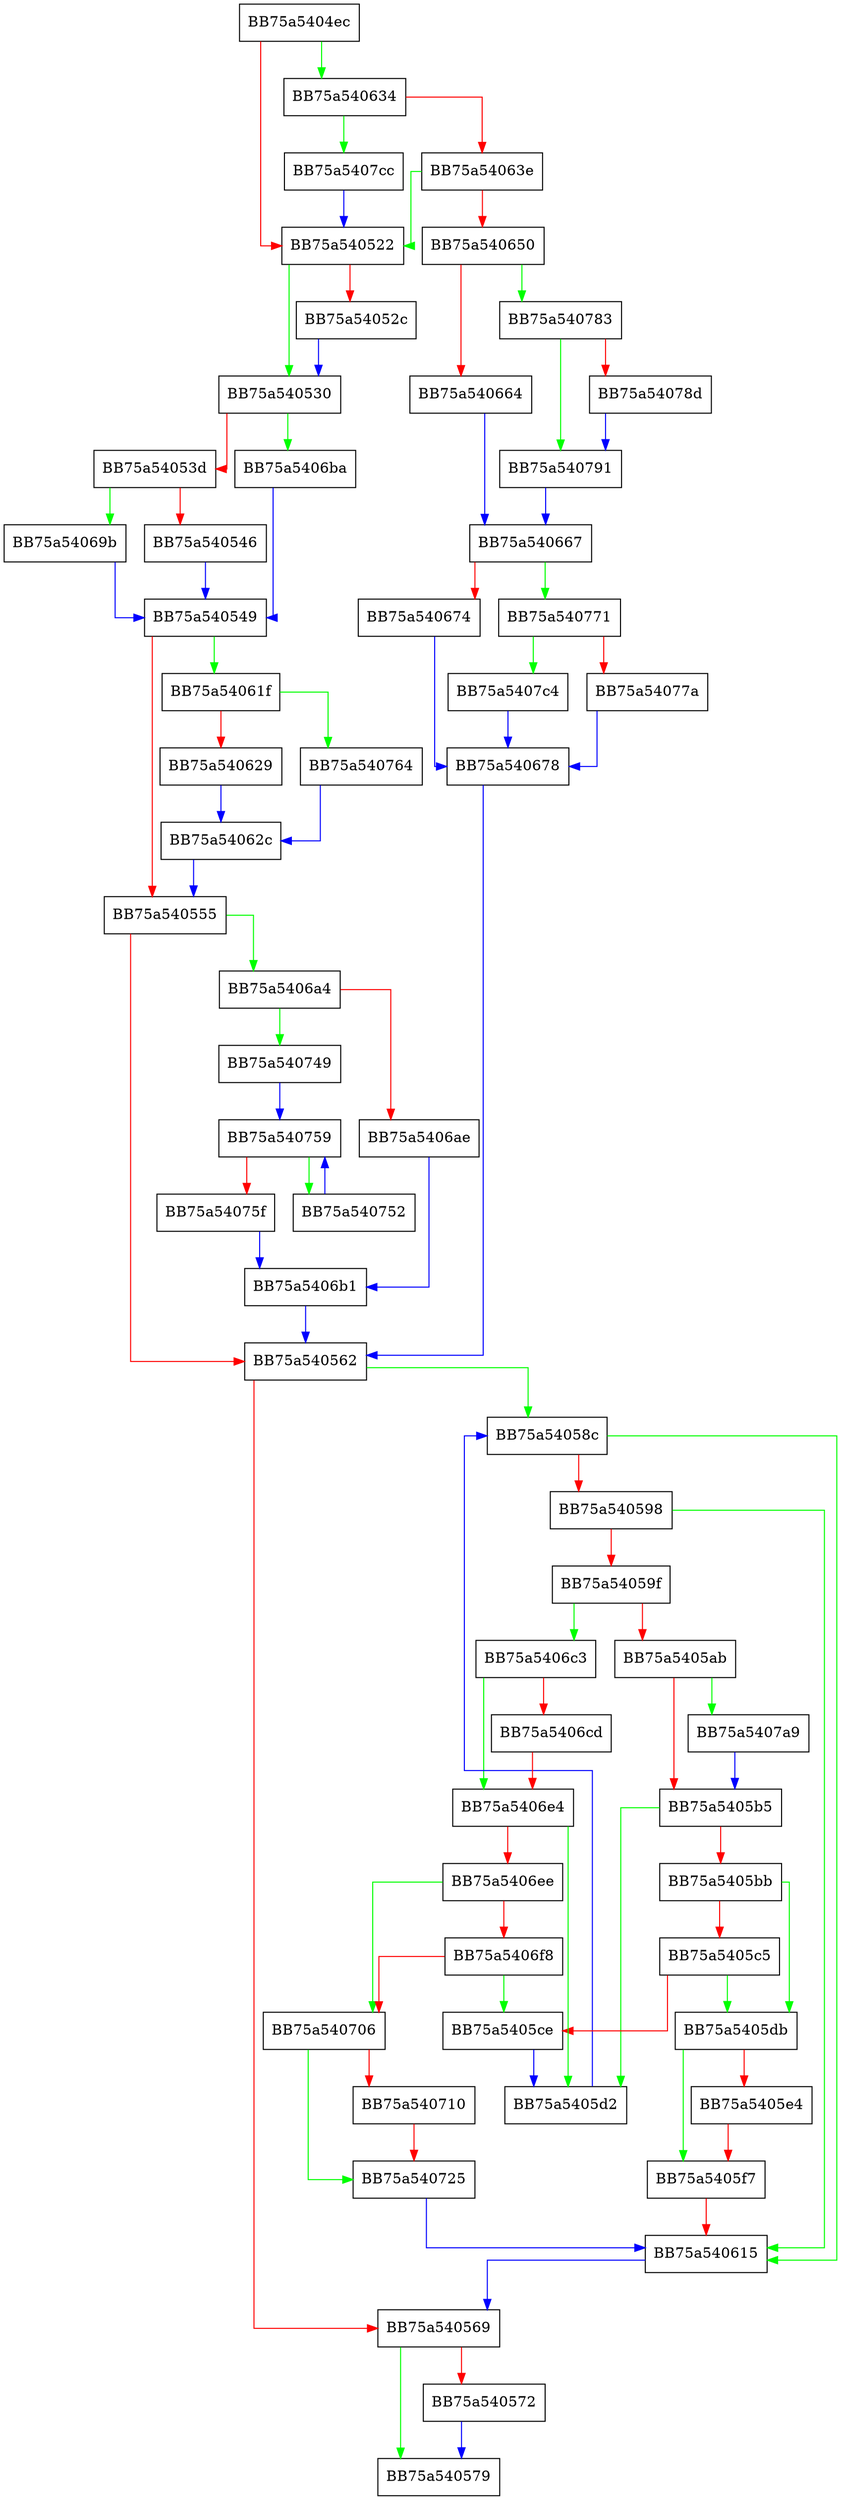 digraph _Extract {
  node [shape="box"];
  graph [splines=ortho];
  BB75a5404ec -> BB75a540634 [color="green"];
  BB75a5404ec -> BB75a540522 [color="red"];
  BB75a540522 -> BB75a540530 [color="green"];
  BB75a540522 -> BB75a54052c [color="red"];
  BB75a54052c -> BB75a540530 [color="blue"];
  BB75a540530 -> BB75a5406ba [color="green"];
  BB75a540530 -> BB75a54053d [color="red"];
  BB75a54053d -> BB75a54069b [color="green"];
  BB75a54053d -> BB75a540546 [color="red"];
  BB75a540546 -> BB75a540549 [color="blue"];
  BB75a540549 -> BB75a54061f [color="green"];
  BB75a540549 -> BB75a540555 [color="red"];
  BB75a540555 -> BB75a5406a4 [color="green"];
  BB75a540555 -> BB75a540562 [color="red"];
  BB75a540562 -> BB75a54058c [color="green"];
  BB75a540562 -> BB75a540569 [color="red"];
  BB75a540569 -> BB75a540579 [color="green"];
  BB75a540569 -> BB75a540572 [color="red"];
  BB75a540572 -> BB75a540579 [color="blue"];
  BB75a54058c -> BB75a540615 [color="green"];
  BB75a54058c -> BB75a540598 [color="red"];
  BB75a540598 -> BB75a540615 [color="green"];
  BB75a540598 -> BB75a54059f [color="red"];
  BB75a54059f -> BB75a5406c3 [color="green"];
  BB75a54059f -> BB75a5405ab [color="red"];
  BB75a5405ab -> BB75a5407a9 [color="green"];
  BB75a5405ab -> BB75a5405b5 [color="red"];
  BB75a5405b5 -> BB75a5405d2 [color="green"];
  BB75a5405b5 -> BB75a5405bb [color="red"];
  BB75a5405bb -> BB75a5405db [color="green"];
  BB75a5405bb -> BB75a5405c5 [color="red"];
  BB75a5405c5 -> BB75a5405db [color="green"];
  BB75a5405c5 -> BB75a5405ce [color="red"];
  BB75a5405ce -> BB75a5405d2 [color="blue"];
  BB75a5405d2 -> BB75a54058c [color="blue"];
  BB75a5405db -> BB75a5405f7 [color="green"];
  BB75a5405db -> BB75a5405e4 [color="red"];
  BB75a5405e4 -> BB75a5405f7 [color="red"];
  BB75a5405f7 -> BB75a540615 [color="red"];
  BB75a540615 -> BB75a540569 [color="blue"];
  BB75a54061f -> BB75a540764 [color="green"];
  BB75a54061f -> BB75a540629 [color="red"];
  BB75a540629 -> BB75a54062c [color="blue"];
  BB75a54062c -> BB75a540555 [color="blue"];
  BB75a540634 -> BB75a5407cc [color="green"];
  BB75a540634 -> BB75a54063e [color="red"];
  BB75a54063e -> BB75a540522 [color="green"];
  BB75a54063e -> BB75a540650 [color="red"];
  BB75a540650 -> BB75a540783 [color="green"];
  BB75a540650 -> BB75a540664 [color="red"];
  BB75a540664 -> BB75a540667 [color="blue"];
  BB75a540667 -> BB75a540771 [color="green"];
  BB75a540667 -> BB75a540674 [color="red"];
  BB75a540674 -> BB75a540678 [color="blue"];
  BB75a540678 -> BB75a540562 [color="blue"];
  BB75a54069b -> BB75a540549 [color="blue"];
  BB75a5406a4 -> BB75a540749 [color="green"];
  BB75a5406a4 -> BB75a5406ae [color="red"];
  BB75a5406ae -> BB75a5406b1 [color="blue"];
  BB75a5406b1 -> BB75a540562 [color="blue"];
  BB75a5406ba -> BB75a540549 [color="blue"];
  BB75a5406c3 -> BB75a5406e4 [color="green"];
  BB75a5406c3 -> BB75a5406cd [color="red"];
  BB75a5406cd -> BB75a5406e4 [color="red"];
  BB75a5406e4 -> BB75a5405d2 [color="green"];
  BB75a5406e4 -> BB75a5406ee [color="red"];
  BB75a5406ee -> BB75a540706 [color="green"];
  BB75a5406ee -> BB75a5406f8 [color="red"];
  BB75a5406f8 -> BB75a5405ce [color="green"];
  BB75a5406f8 -> BB75a540706 [color="red"];
  BB75a540706 -> BB75a540725 [color="green"];
  BB75a540706 -> BB75a540710 [color="red"];
  BB75a540710 -> BB75a540725 [color="red"];
  BB75a540725 -> BB75a540615 [color="blue"];
  BB75a540749 -> BB75a540759 [color="blue"];
  BB75a540752 -> BB75a540759 [color="blue"];
  BB75a540759 -> BB75a540752 [color="green"];
  BB75a540759 -> BB75a54075f [color="red"];
  BB75a54075f -> BB75a5406b1 [color="blue"];
  BB75a540764 -> BB75a54062c [color="blue"];
  BB75a540771 -> BB75a5407c4 [color="green"];
  BB75a540771 -> BB75a54077a [color="red"];
  BB75a54077a -> BB75a540678 [color="blue"];
  BB75a540783 -> BB75a540791 [color="green"];
  BB75a540783 -> BB75a54078d [color="red"];
  BB75a54078d -> BB75a540791 [color="blue"];
  BB75a540791 -> BB75a540667 [color="blue"];
  BB75a5407a9 -> BB75a5405b5 [color="blue"];
  BB75a5407c4 -> BB75a540678 [color="blue"];
  BB75a5407cc -> BB75a540522 [color="blue"];
}